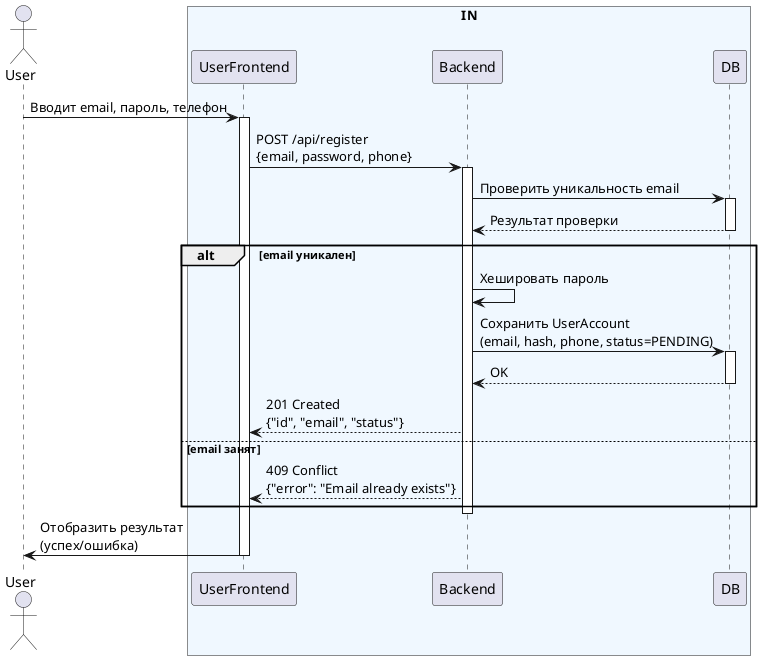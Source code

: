 @startuml
actor User
box "IN" #AliceBlue
participant UserFrontend
participant Backend
participant DB
end box

User -> UserFrontend: Вводит email, пароль, телефон
activate UserFrontend

UserFrontend -> Backend: POST /api/register\n{email, password, phone}
activate Backend

Backend -> DB: Проверить уникальность email
activate DB
DB --> Backend: Результат проверки
deactivate DB

alt email уникален
    Backend -> Backend: Хешировать пароль
    Backend -> DB: Сохранить UserAccount\n(email, hash, phone, status=PENDING)
    activate DB
    DB --> Backend: OK
    deactivate DB
    Backend --> UserFrontend: 201 Created\n{"id", "email", "status"}
else email занят
    Backend --> UserFrontend: 409 Conflict\n{"error": "Email already exists"}
end

deactivate Backend

UserFrontend -> User: Отобразить результат\n(успех/ошибка)
deactivate UserFrontend
@enduml